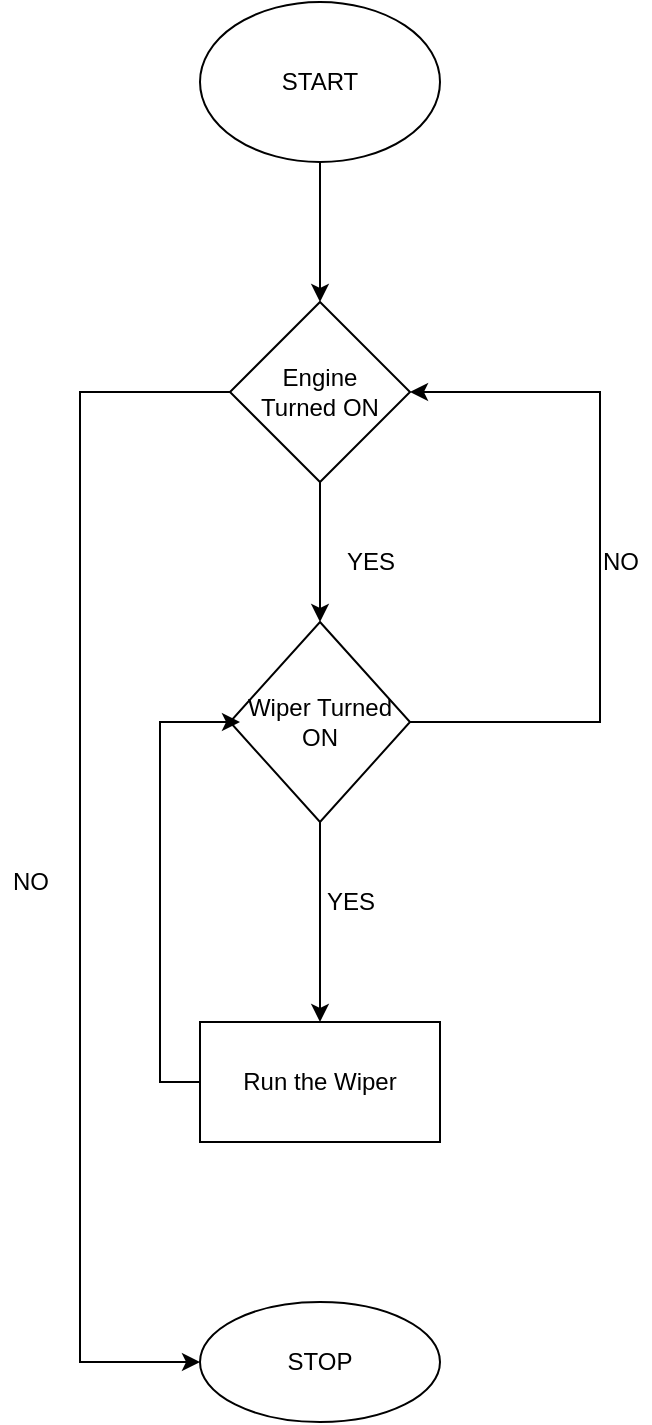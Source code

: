 <mxfile version="17.4.6" type="device"><diagram id="P5DYr8JprL1ub5nCegRV" name="Page-1"><mxGraphModel dx="1108" dy="488" grid="1" gridSize="10" guides="1" tooltips="1" connect="1" arrows="1" fold="1" page="1" pageScale="1" pageWidth="850" pageHeight="1100" math="0" shadow="0"><root><mxCell id="0"/><mxCell id="1" parent="0"/><mxCell id="Let2noQ3Xnd7bDQD1tZ9-3" value="" style="edgeStyle=orthogonalEdgeStyle;rounded=0;orthogonalLoop=1;jettySize=auto;html=1;" edge="1" parent="1" source="Let2noQ3Xnd7bDQD1tZ9-1" target="Let2noQ3Xnd7bDQD1tZ9-2"><mxGeometry relative="1" as="geometry"/></mxCell><mxCell id="Let2noQ3Xnd7bDQD1tZ9-1" value="START" style="ellipse;whiteSpace=wrap;html=1;" vertex="1" parent="1"><mxGeometry x="330" y="20" width="120" height="80" as="geometry"/></mxCell><mxCell id="Let2noQ3Xnd7bDQD1tZ9-12" value="" style="edgeStyle=orthogonalEdgeStyle;rounded=0;orthogonalLoop=1;jettySize=auto;html=1;" edge="1" parent="1" source="Let2noQ3Xnd7bDQD1tZ9-2" target="Let2noQ3Xnd7bDQD1tZ9-4"><mxGeometry relative="1" as="geometry"/></mxCell><mxCell id="Let2noQ3Xnd7bDQD1tZ9-2" value="Engine &lt;br&gt;Turned ON" style="rhombus;whiteSpace=wrap;html=1;" vertex="1" parent="1"><mxGeometry x="345" y="170" width="90" height="90" as="geometry"/></mxCell><mxCell id="Let2noQ3Xnd7bDQD1tZ9-7" value="" style="edgeStyle=orthogonalEdgeStyle;rounded=0;orthogonalLoop=1;jettySize=auto;html=1;" edge="1" parent="1" source="Let2noQ3Xnd7bDQD1tZ9-4" target="Let2noQ3Xnd7bDQD1tZ9-6"><mxGeometry relative="1" as="geometry"/></mxCell><mxCell id="Let2noQ3Xnd7bDQD1tZ9-4" value="Wiper Turned ON" style="rhombus;whiteSpace=wrap;html=1;" vertex="1" parent="1"><mxGeometry x="345" y="330" width="90" height="100" as="geometry"/></mxCell><mxCell id="Let2noQ3Xnd7bDQD1tZ9-6" value="Run the Wiper" style="whiteSpace=wrap;html=1;" vertex="1" parent="1"><mxGeometry x="330" y="530" width="120" height="60" as="geometry"/></mxCell><mxCell id="Let2noQ3Xnd7bDQD1tZ9-8" value="STOP" style="ellipse;whiteSpace=wrap;html=1;" vertex="1" parent="1"><mxGeometry x="330" y="670" width="120" height="60" as="geometry"/></mxCell><mxCell id="Let2noQ3Xnd7bDQD1tZ9-13" value="YES" style="text;html=1;align=center;verticalAlign=middle;resizable=0;points=[];autosize=1;strokeColor=none;fillColor=none;" vertex="1" parent="1"><mxGeometry x="395" y="290" width="40" height="20" as="geometry"/></mxCell><mxCell id="Let2noQ3Xnd7bDQD1tZ9-14" value="YES" style="text;html=1;align=center;verticalAlign=middle;resizable=0;points=[];autosize=1;strokeColor=none;fillColor=none;" vertex="1" parent="1"><mxGeometry x="385" y="460" width="40" height="20" as="geometry"/></mxCell><mxCell id="Let2noQ3Xnd7bDQD1tZ9-15" value="" style="endArrow=classic;html=1;rounded=0;" edge="1" parent="1"><mxGeometry width="50" height="50" relative="1" as="geometry"><mxPoint x="330" y="560" as="sourcePoint"/><mxPoint x="350" y="380" as="targetPoint"/><Array as="points"><mxPoint x="310" y="560"/><mxPoint x="310" y="460"/><mxPoint x="310" y="380"/></Array></mxGeometry></mxCell><mxCell id="Let2noQ3Xnd7bDQD1tZ9-16" value="" style="endArrow=classic;html=1;rounded=0;exitX=0;exitY=0.5;exitDx=0;exitDy=0;entryX=0;entryY=0.5;entryDx=0;entryDy=0;" edge="1" parent="1" source="Let2noQ3Xnd7bDQD1tZ9-2" target="Let2noQ3Xnd7bDQD1tZ9-8"><mxGeometry width="50" height="50" relative="1" as="geometry"><mxPoint x="340" y="200" as="sourcePoint"/><mxPoint x="300" y="510" as="targetPoint"/><Array as="points"><mxPoint x="270" y="215"/><mxPoint x="270" y="700"/></Array></mxGeometry></mxCell><mxCell id="Let2noQ3Xnd7bDQD1tZ9-17" value="NO" style="text;html=1;align=center;verticalAlign=middle;resizable=0;points=[];autosize=1;strokeColor=none;fillColor=none;" vertex="1" parent="1"><mxGeometry x="230" y="450" width="30" height="20" as="geometry"/></mxCell><mxCell id="Let2noQ3Xnd7bDQD1tZ9-20" value="" style="endArrow=classic;html=1;rounded=0;entryX=1;entryY=0.5;entryDx=0;entryDy=0;exitX=1;exitY=0.5;exitDx=0;exitDy=0;" edge="1" parent="1" source="Let2noQ3Xnd7bDQD1tZ9-4" target="Let2noQ3Xnd7bDQD1tZ9-2"><mxGeometry width="50" height="50" relative="1" as="geometry"><mxPoint x="435" y="390" as="sourcePoint"/><mxPoint x="485" y="340" as="targetPoint"/><Array as="points"><mxPoint x="480" y="380"/><mxPoint x="530" y="380"/><mxPoint x="530" y="215"/></Array></mxGeometry></mxCell><mxCell id="Let2noQ3Xnd7bDQD1tZ9-21" value="NO" style="text;html=1;align=center;verticalAlign=middle;resizable=0;points=[];autosize=1;strokeColor=none;fillColor=none;" vertex="1" parent="1"><mxGeometry x="525" y="290" width="30" height="20" as="geometry"/></mxCell></root></mxGraphModel></diagram></mxfile>